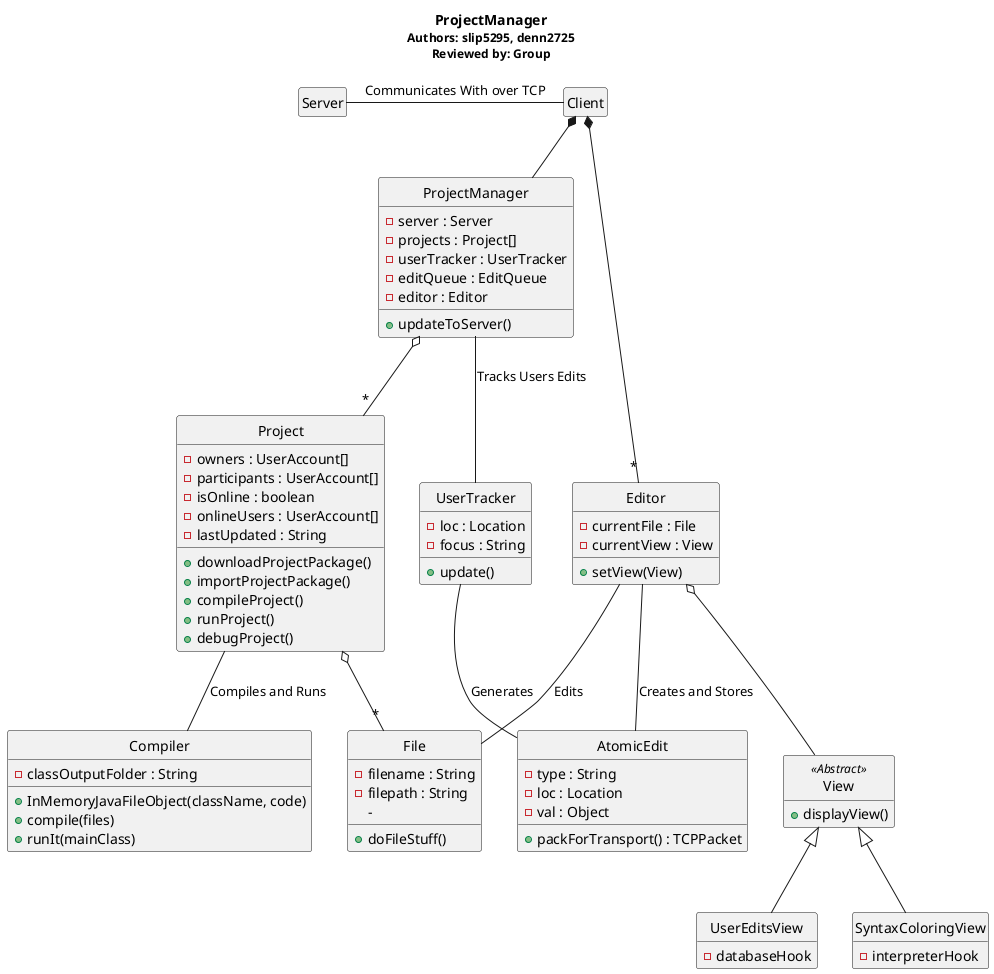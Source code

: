 @startuml
hide circle
hide empty members

title <b>ProjectManager</b>\n<size:12>Authors: slip5295, denn2725</size>\n<size:12>Reviewed by: Group</size>

class "Client" as sq_c

class "ProjectManager" as sq_projmgr {
    -server : Server
    -projects : Project[]
    -userTracker : UserTracker
    -editQueue : EditQueue
    -editor : Editor
    +updateToServer()
}

class "Server" as sq_server

class "Project" as proj {
    -owners : UserAccount[]
    -participants : UserAccount[]
    -isOnline : boolean
    -onlineUsers : UserAccount[]
    -lastUpdated : String
    +downloadProjectPackage()
    +importProjectPackage()
    +compileProject()
    +runProject()
    +debugProject()
}

class "File" as file {
    -filename : String
    -filepath : String
    -
    +doFileStuff()
}

class "Editor" as editor {
    -currentFile : File
    -currentView : View
    +setView(View)
}

class "View" as a_view <<Abstract>>{
    +displayView()
}

class "UserEditsView" as ue_view {
    -databaseHook
}

class "SyntaxColoringView" as sc_view {
    -interpreterHook
}

class "UserTracker" as projmgr_utrack {
    -loc : Location
    -focus : String
    +update()
}


class "AtomicEdit" as editq_atomedit {
    -type : String
    -loc : Location
    -val : Object
    +packForTransport() : TCPPacket
}


class "Compiler" {
	-classOutputFolder : String
	+InMemoryJavaFileObject(className, code)
	+compile(files)
	+runIt(mainClass)
	
}

sq_c *-- sq_projmgr

sq_c -left- sq_server : Communicates With over TCP

sq_projmgr -- projmgr_utrack : Tracks Users Edits
sq_projmgr o-- "*" proj

proj o-- "*" file
proj -- Compiler : Compiles and Runs

sq_c *-- "*" editor
editor o-- a_view
editor -- editq_atomedit : Creates and Stores
a_view <|-- ue_view
a_view <|-- sc_view

editor -- file : Edits



projmgr_utrack -- editq_atomedit : Generates

@enduml